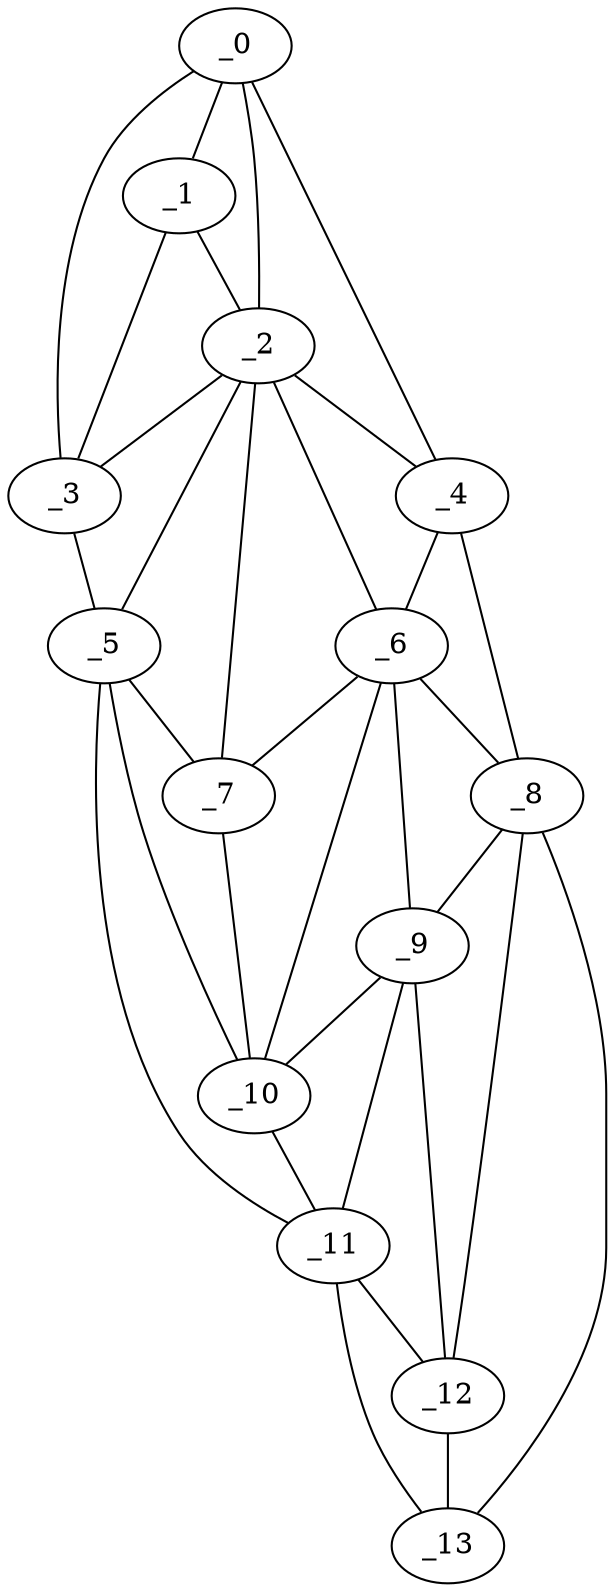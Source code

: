 graph "obj51__135.gxl" {
	_0	 [x=8,
		y=74];
	_1	 [x=13,
		y=80];
	_0 -- _1	 [valence=2];
	_2	 [x=40,
		y=84];
	_0 -- _2	 [valence=1];
	_3	 [x=42,
		y=124];
	_0 -- _3	 [valence=1];
	_4	 [x=54,
		y=2];
	_0 -- _4	 [valence=1];
	_1 -- _2	 [valence=2];
	_1 -- _3	 [valence=1];
	_2 -- _3	 [valence=2];
	_2 -- _4	 [valence=1];
	_5	 [x=72,
		y=116];
	_2 -- _5	 [valence=2];
	_6	 [x=75,
		y=76];
	_2 -- _6	 [valence=2];
	_7	 [x=77,
		y=107];
	_2 -- _7	 [valence=1];
	_3 -- _5	 [valence=1];
	_4 -- _6	 [valence=2];
	_8	 [x=86,
		y=12];
	_4 -- _8	 [valence=1];
	_5 -- _7	 [valence=2];
	_10	 [x=89,
		y=108];
	_5 -- _10	 [valence=1];
	_11	 [x=115,
		y=100];
	_5 -- _11	 [valence=1];
	_6 -- _7	 [valence=1];
	_6 -- _8	 [valence=2];
	_9	 [x=89,
		y=72];
	_6 -- _9	 [valence=1];
	_6 -- _10	 [valence=2];
	_7 -- _10	 [valence=2];
	_8 -- _9	 [valence=2];
	_12	 [x=118,
		y=61];
	_8 -- _12	 [valence=1];
	_13	 [x=123,
		y=56];
	_8 -- _13	 [valence=1];
	_9 -- _10	 [valence=2];
	_9 -- _11	 [valence=2];
	_9 -- _12	 [valence=2];
	_10 -- _11	 [valence=2];
	_11 -- _12	 [valence=1];
	_11 -- _13	 [valence=1];
	_12 -- _13	 [valence=2];
}
